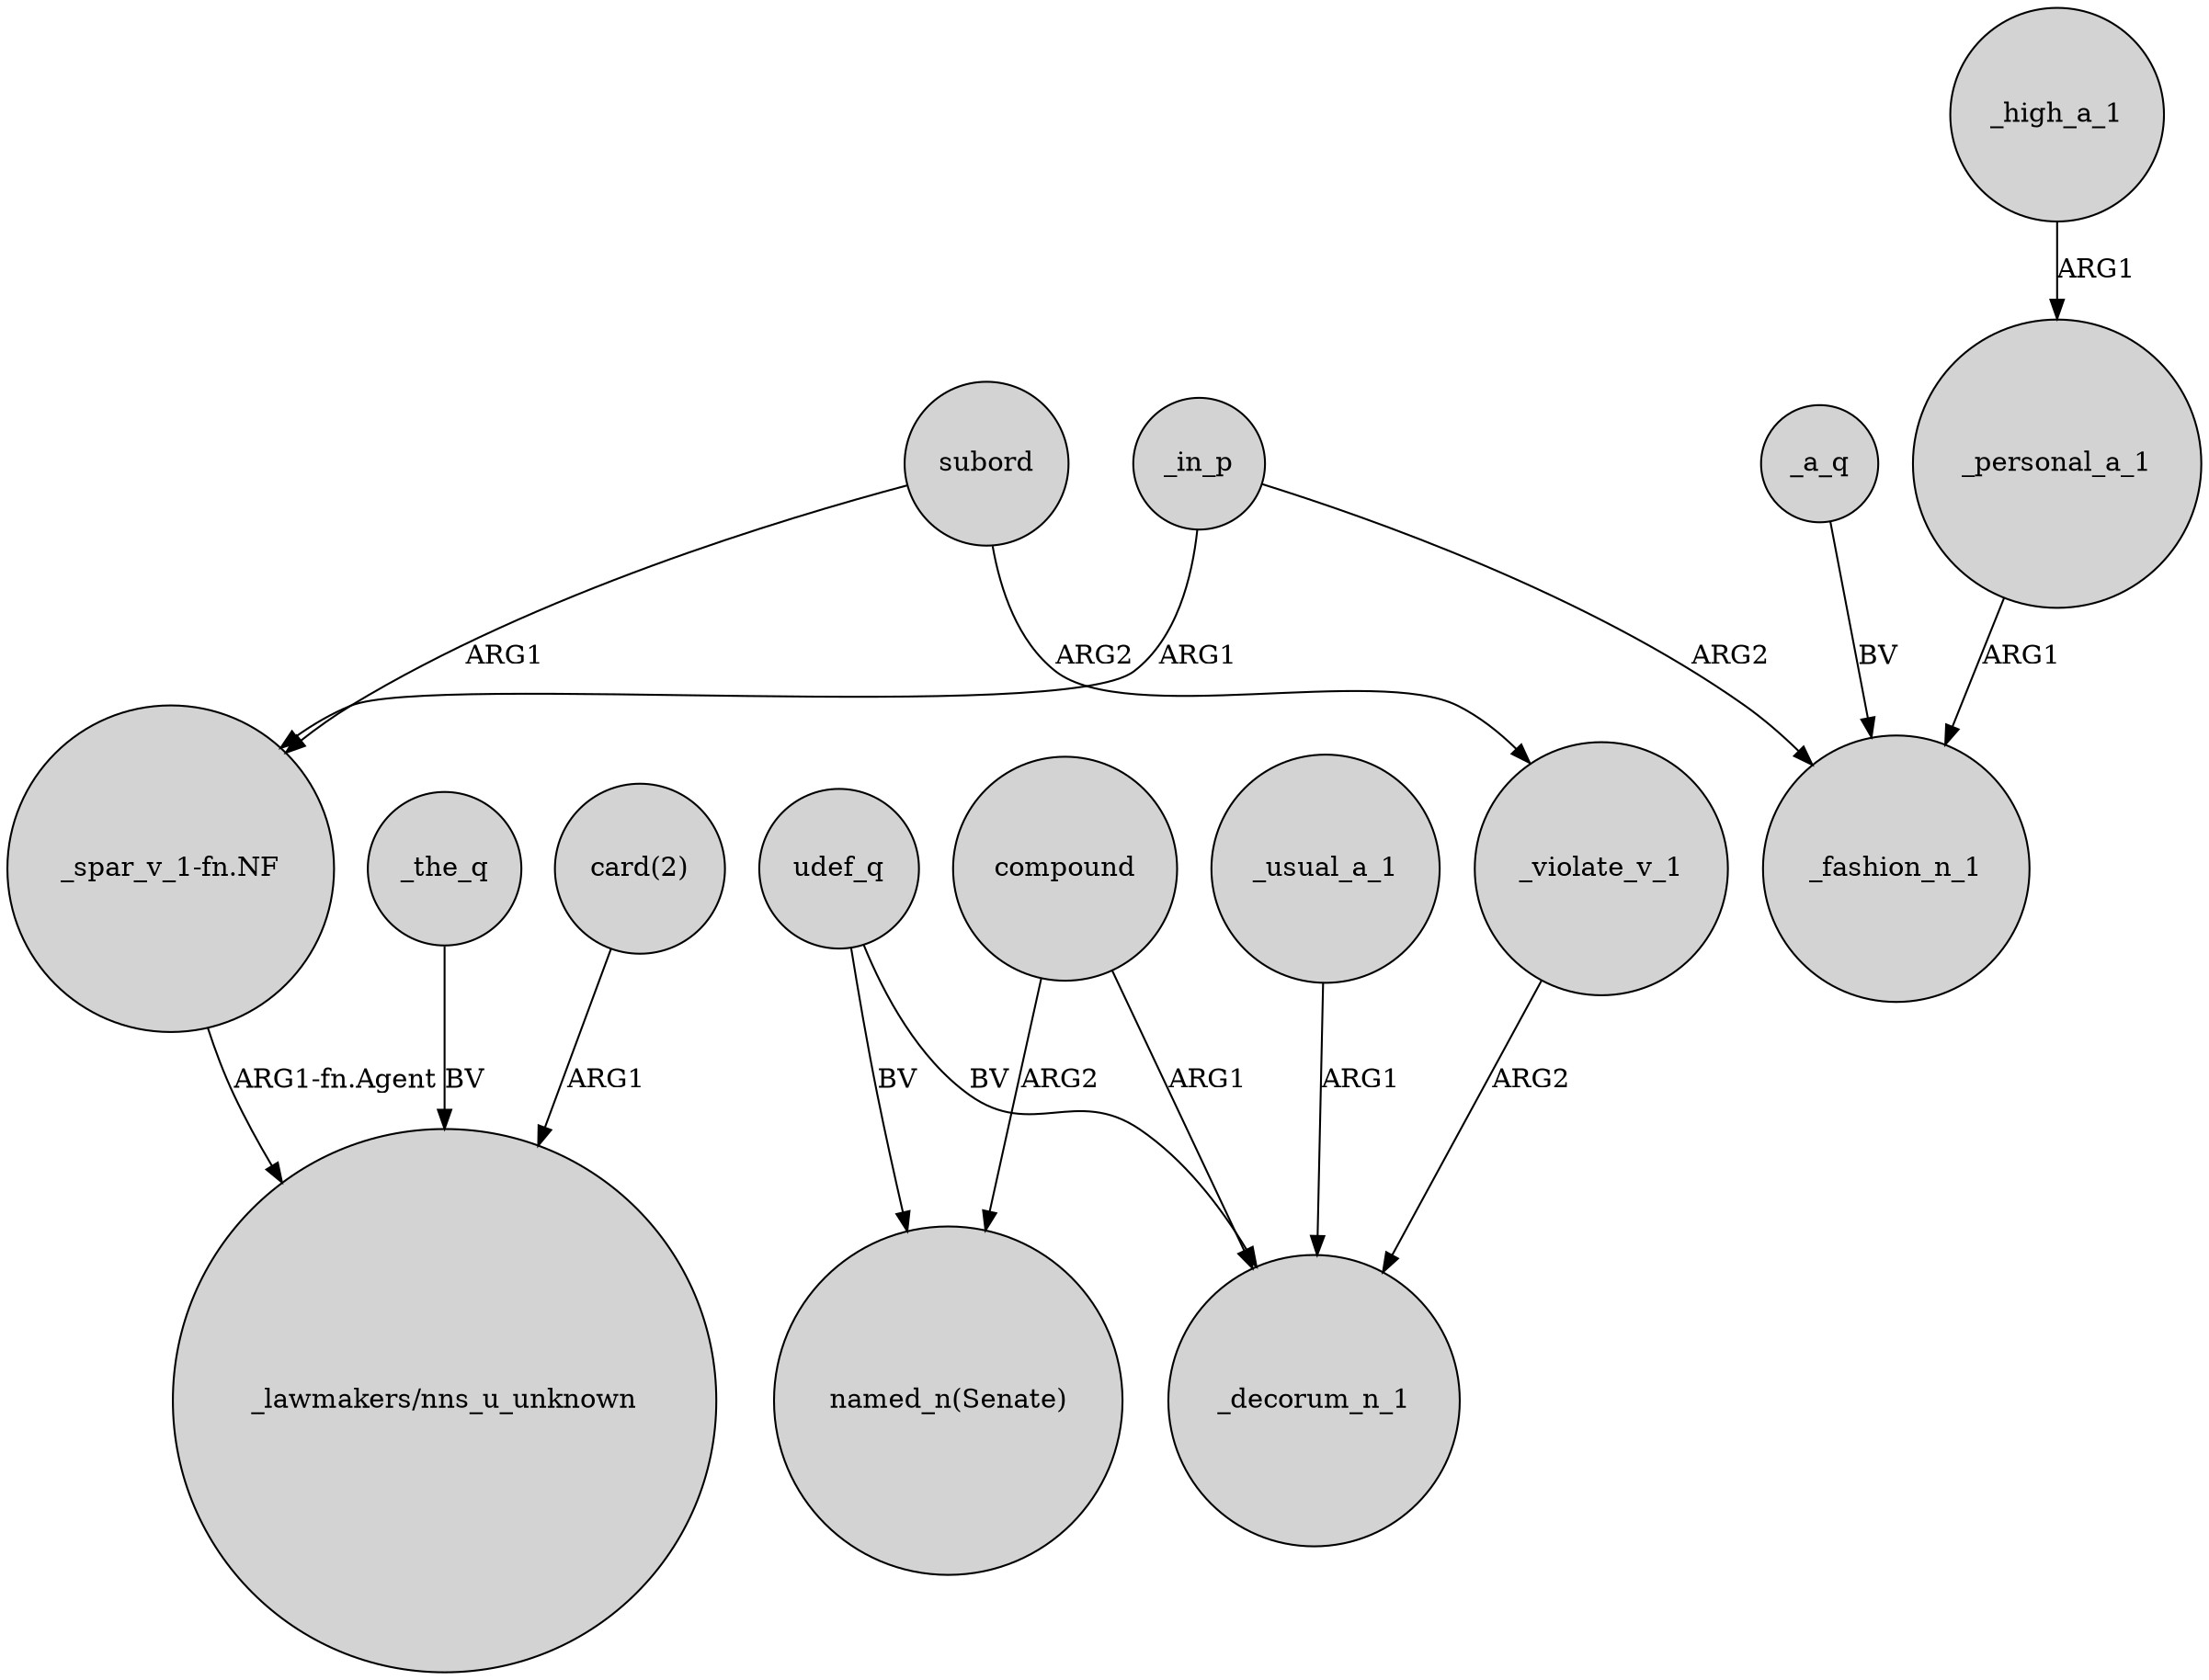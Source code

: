 digraph {
	node [shape=circle style=filled]
	"_spar_v_1-fn.NF" -> "_lawmakers/nns_u_unknown" [label="ARG1-fn.Agent"]
	subord -> "_spar_v_1-fn.NF" [label=ARG1]
	_the_q -> "_lawmakers/nns_u_unknown" [label=BV]
	subord -> _violate_v_1 [label=ARG2]
	_in_p -> _fashion_n_1 [label=ARG2]
	compound -> _decorum_n_1 [label=ARG1]
	udef_q -> _decorum_n_1 [label=BV]
	_a_q -> _fashion_n_1 [label=BV]
	_violate_v_1 -> _decorum_n_1 [label=ARG2]
	compound -> "named_n(Senate)" [label=ARG2]
	_high_a_1 -> _personal_a_1 [label=ARG1]
	"card(2)" -> "_lawmakers/nns_u_unknown" [label=ARG1]
	_usual_a_1 -> _decorum_n_1 [label=ARG1]
	_personal_a_1 -> _fashion_n_1 [label=ARG1]
	udef_q -> "named_n(Senate)" [label=BV]
	_in_p -> "_spar_v_1-fn.NF" [label=ARG1]
}
